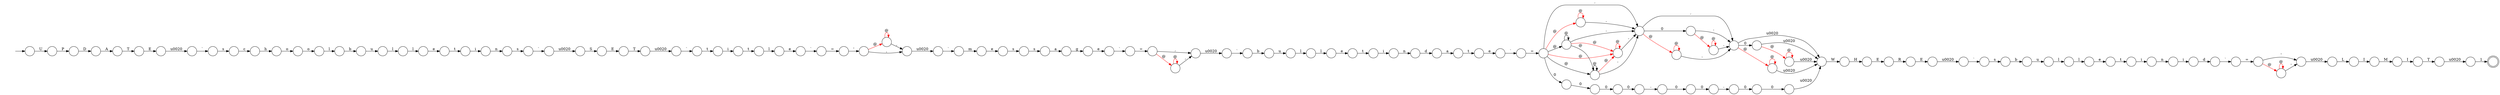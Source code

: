 digraph Automaton {
  rankdir = LR;
  0 [shape=circle,label=""];
  0 -> 76 [label="D"]
  1 [shape=circle,label=""];
  1 -> 1 [label="@",color=red]
  1 -> 57 [label="-"]
  2 [shape=circle,label=""];
  2 -> 5 [label="l"]
  3 [shape=circle,label=""];
  3 -> 82 [label="`"]
  4 [shape=circle,label=""];
  4 -> 86 [label="e"]
  5 [shape=circle,label=""];
  5 -> 66 [label="l"]
  6 [shape=circle,label=""];
  6 -> 18 [label="o"]
  7 [shape=circle,label=""];
  7 -> 70 [label="="]
  8 [shape=circle,label=""];
  8 -> 59 [label="-"]
  9 [shape=circle,label=""];
  9 -> 20 [label="e"]
  10 [shape=circle,label=""];
  10 -> 121 [label="R"]
  11 [shape=circle,label=""];
  11 -> 3 [label="\u0020"]
  12 [shape=circle,label=""];
  12 -> 55 [label="n"]
  13 [shape=circle,label=""];
  13 -> 13 [label="@",color=red]
  13 -> 11 [label=","]
  14 [shape=circle,label=""];
  14 -> 21 [label="@",color=red]
  14 -> 31 [label=","]
  15 [shape=circle,label=""];
  15 -> 106 [label="`"]
  16 [shape=circle,label=""];
  16 -> 51 [label="\u0020"]
  17 [shape=circle,label=""];
  17 -> 27 [label="e"]
  18 [shape=circle,label=""];
  18 -> 54 [label="l"]
  19 [shape=circle,label=""];
  19 -> 110 [label="I"]
  20 [shape=circle,label=""];
  20 -> 81 [label="t"]
  21 [shape=circle,label=""];
  21 -> 21 [label="@",color=red]
  21 -> 31 [label=","]
  22 [shape=circle,label=""];
  22 -> 30 [label="s"]
  23 [shape=circle,label=""];
  23 -> 23 [label="@",color=red]
  23 -> 90 [label="\u0020"]
  24 [shape=circle,label=""];
  24 -> 24 [label="@",color=red]
  24 -> 68 [label="-"]
  25 [shape=circle,label=""];
  25 -> 63 [label="t"]
  26 [shape=circle,label=""];
  26 -> 34 [label="`"]
  27 [shape=circle,label=""];
  27 -> 7 [label="`"]
  28 [shape=circle,label=""];
  28 -> 10 [label="E"]
  29 [shape=circle,label=""];
  29 -> 44 [label="S"]
  30 [shape=circle,label=""];
  30 -> 47 [label="`"]
  31 [shape=circle,label=""];
  31 -> 79 [label="\u0020"]
  32 [shape=circle,label=""];
  32 -> 97 [label="'"]
  33 [shape=circle,label=""];
  33 -> 26 [label="\u0020"]
  34 [shape=circle,label=""];
  34 -> 75 [label="s"]
  35 [shape=circle,label=""];
  35 -> 0 [label="P"]
  36 [shape=circle,label=""];
  36 -> 17 [label="t"]
  37 [shape=circle,label=""];
  37 -> 114 [label="@"]
  37 -> 37 [label="@"]
  37 -> 46 [label="@",color=red]
  37 -> 68 [label="-"]
  38 [shape=circle,label=""];
  38 -> 38 [label="@",color=red]
  38 -> 57 [label="-"]
  39 [shape=circle,label=""];
  39 -> 104 [label="0"]
  40 [shape=circle,label=""];
  40 -> 109 [label="e"]
  41 [shape=circle,label=""];
  41 -> 25 [label="e"]
  42 [shape=circle,label=""];
  42 -> 98 [label="s"]
  43 [shape=circle,label=""];
  43 -> 112 [label="b"]
  44 [shape=circle,label=""];
  44 -> 85 [label="E"]
  45 [shape=circle,label=""];
  45 -> 116 [label="i"]
  46 [shape=circle,label=""];
  46 -> 46 [label="@",color=red]
  46 -> 68 [label="-"]
  47 [shape=circle,label=""];
  47 -> 29 [label="\u0020"]
  48 [shape=circle,label=""];
  48 -> 122 [label="n"]
  49 [shape=circle,label=""];
  49 -> 99 [label="l"]
  50 [shape=circle,label=""];
  50 -> 14 [label="="]
  51 [shape=circle,label=""];
  51 -> 89 [label="1"]
  52 [shape=circle,label=""];
  52 -> 64 [label="T"]
  53 [shape=circle,label=""];
  53 -> 84 [label="\u0020"]
  54 [shape=circle,label=""];
  54 -> 107 [label="b"]
  55 [shape=circle,label=""];
  55 -> 56 [label="d"]
  56 [shape=circle,label=""];
  56 -> 36 [label="a"]
  57 [shape=circle,label=""];
  57 -> 93 [label="@",color=red]
  57 -> 90 [label="\u0020"]
  57 -> 67 [label="0"]
  58 [shape=circle,label=""];
  58 -> 77 [label="@",color=red]
  58 -> 53 [label="'"]
  59 [shape=circle,label=""];
  59 -> 94 [label="0"]
  60 [shape=circle,label=""];
  60 -> 40 [label="g"]
  61 [shape=circle,label=""];
  61 -> 58 [label="="]
  62 [shape=circle,label=""];
  62 -> 9 [label="l"]
  63 [shape=circle,label=""];
  63 -> 108 [label="i"]
  64 [shape=circle,label=""];
  64 -> 33 [label="E"]
  65 [shape=circle,label=""];
  65 -> 69 [label="h"]
  66 [shape=circle,label=""];
  66 -> 96 [label="e"]
  67 [shape=circle,label=""];
  67 -> 23 [label="@",color=red]
  67 -> 90 [label="\u0020"]
  68 [shape=circle,label=""];
  68 -> 1 [label="@",color=red]
  68 -> 87 [label="0"]
  68 -> 57 [label="-"]
  69 [shape=circle,label=""];
  69 -> 6 [label="o"]
  70 [shape=circle,label=""];
  70 -> 46 [label="@",color=red]
  70 -> 37 [label="@"]
  70 -> 114 [label="@"]
  70 -> 24 [label="@",color=red]
  70 -> 68 [label="-"]
  70 -> 105 [label="0"]
  71 [shape=circle,label=""];
  71 -> 115 [label="\u0020"]
  72 [shape=circle,label=""];
  72 -> 117 [label="I"]
  73 [shape=circle,label=""];
  73 -> 92 [label="s"]
  74 [shape=circle,label=""];
  74 -> 15 [label="\u0020"]
  75 [shape=circle,label=""];
  75 -> 65 [label="c"]
  76 [shape=circle,label=""];
  76 -> 52 [label="A"]
  77 [shape=circle,label=""];
  77 -> 77 [label="@",color=red]
  77 -> 53 [label="'"]
  78 [shape=circle,label=""];
  78 -> 90 [label="\u0020"]
  79 [shape=circle,label=""];
  79 -> 43 [label="`"]
  80 [shape=circle,label=""];
  80 -> 62 [label="l"]
  81 [shape=circle,label=""];
  81 -> 48 [label="i"]
  82 [shape=circle,label=""];
  82 -> 111 [label="m"]
  83 [shape=circle,label=""];
  83 -> 32 [label="="]
  84 [shape=circle,label=""];
  84 -> 72 [label="L"]
  85 [shape=circle,label=""];
  85 -> 74 [label="T"]
  86 [shape=circle,label=""];
  86 -> 83 [label="`"]
  87 [shape=circle,label=""];
  87 -> 38 [label="@",color=red]
  87 -> 57 [label="-"]
  88 [shape=circle,label=""];
  88 -> 8 [label="0"]
  89 [shape=doublecircle,label=""];
  90 [shape=circle,label=""];
  90 -> 101 [label="W"]
  91 [shape=circle,label=""];
  91 -> 4 [label="l"]
  92 [shape=circle,label=""];
  92 -> 60 [label="a"]
  93 [shape=circle,label=""];
  93 -> 93 [label="@",color=red]
  93 -> 90 [label="\u0020"]
  94 [shape=circle,label=""];
  94 -> 118 [label="0"]
  95 [shape=circle,label=""];
  95 -> 61 [label="`"]
  96 [shape=circle,label=""];
  96 -> 120 [label="t"]
  97 [shape=circle,label=""];
  97 -> 13 [label="@",color=red]
  97 -> 11 [label=","]
  98 [shape=circle,label=""];
  98 -> 100 [label="b"]
  99 [shape=circle,label=""];
  99 -> 41 [label="l"]
  100 [shape=circle,label=""];
  100 -> 80 [label="u"]
  101 [shape=circle,label=""];
  101 -> 28 [label="H"]
  102 [shape=circle,label=""];
  102 -> 95 [label="d"]
  103 [shape=circle,label=""];
  103 -> 73 [label="s"]
  104 [shape=circle,label=""];
  104 -> 78 [label="0"]
  105 [shape=circle,label=""];
  105 -> 113 [label="0"]
  106 [shape=circle,label=""];
  106 -> 45 [label="t"]
  107 [shape=circle,label=""];
  107 -> 49 [label="u"]
  108 [shape=circle,label=""];
  108 -> 22 [label="n"]
  109 [shape=circle,label=""];
  109 -> 50 [label="`"]
  110 [shape=circle,label=""];
  110 -> 16 [label="T"]
  111 [shape=circle,label=""];
  111 -> 103 [label="e"]
  112 [shape=circle,label=""];
  112 -> 2 [label="u"]
  113 [shape=circle,label=""];
  113 -> 88 [label="0"]
  114 [shape=circle,label=""];
  114 -> 114 [label="@"]
  114 -> 46 [label="@",color=red]
  114 -> 68 [label="-"]
  115 [shape=circle,label=""];
  115 -> 42 [label="`"]
  116 [shape=circle,label=""];
  116 -> 91 [label="t"]
  117 [shape=circle,label=""];
  117 -> 19 [label="M"]
  118 [shape=circle,label=""];
  118 -> 39 [label="-"]
  119 [shape=circle,label=""];
  initial [shape=plaintext,label=""];
  initial -> 119
  119 -> 35 [label="U"]
  120 [shape=circle,label=""];
  120 -> 12 [label="i"]
  121 [shape=circle,label=""];
  121 -> 71 [label="E"]
  122 [shape=circle,label=""];
  122 -> 102 [label="i"]
}
